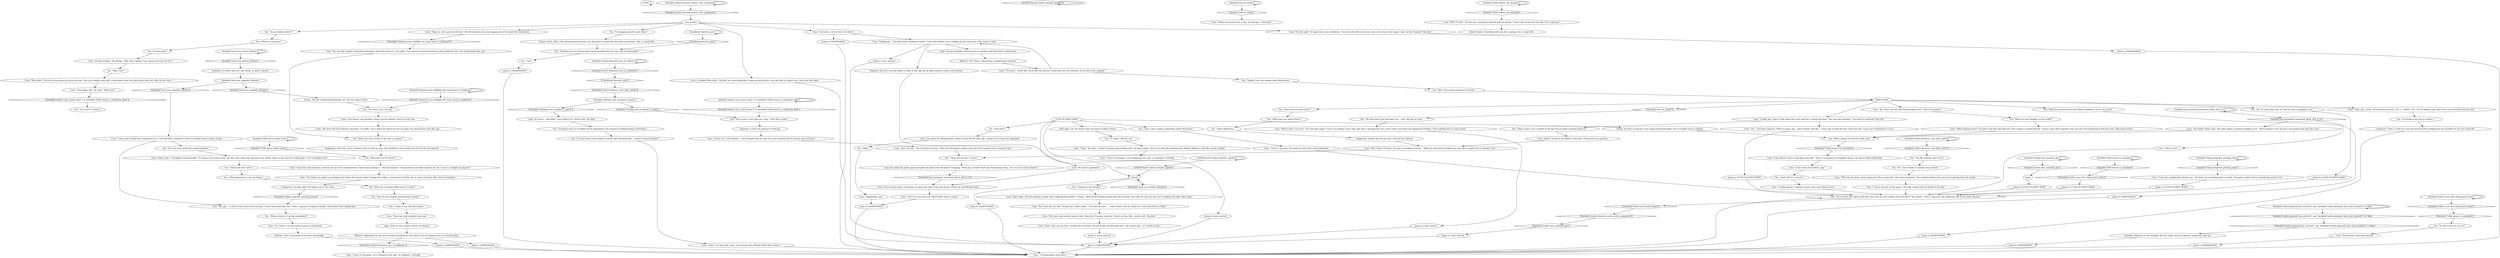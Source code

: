# PARTY / CUNO MAIN
# CUNO'S main hub inside whirling and on the island. It's like KIM MAIN
# ==================================================
digraph G {
	  0 [label="START"];
	  1 [label="input"];
	  2 [label="Cuno: \"We can take another look in the mini-tower, where the bed was.\" He sniffs. \"Let's check out where he shot my gimp. Ballistics shit. You should know that, pig.\""];
	  3 [label="Drama: The kid is admitting falsehood, sire. He just doesn't know."];
	  4 [label="IsTHCPresent(\"radical_feminist_agenda\")"];
	  5 [label="IsTHCPresent(\"radical_feminist_agenda\")", shape=diamond];
	  6 [label="!(IsTHCPresent(\"radical_feminist_agenda\"))", shape=diamond];
	  7 [label="Logic: Does he have a little *crush* on Lilienne?"];
	  8 [label="Jump to: [CUNO IN PARTY MAIN]"];
	  9 [label="Variable[\"auto.on_island\"]"];
	  10 [label="Variable[\"auto.on_island\"]", shape=diamond];
	  11 [label="!(Variable[\"auto.on_island\"])", shape=diamond];
	  12 [label="You: \"There seems to be a seafort in the bay. Do you know anything about it?\""];
	  13 [label="You: \"Well, I have been partying a lot lately...\""];
	  14 [label="Cuno: \"Sure thing, pig.\" He nods. \"What now?\""];
	  15 [label="Cuno: \"Goddamnit...\" He looks down, shaking his head. \"Cuno can't believe you're making up shit about him. This needs to stop.\""];
	  16 [label="You: \"You ever been inside the ruined building?\""];
	  17 [label="You: \"Except what?\""];
	  18 [label="Cuno: \"Cuno doesn't want to talk about this shit.\" There is a moment of thoughtful silence. He almost looks behind him."];
	  19 [label="You: \"Do you think he did it?\""];
	  20 [label="You: \"How do you think the questioning is going?\""];
	  21 [label="Variable[\"TASK.check_seafort_done\"]"];
	  22 [label="Variable[\"TASK.check_seafort_done\"]", shape=diamond];
	  23 [label="!(Variable[\"TASK.check_seafort_done\"])", shape=diamond];
	  24 [label="Jump to: [MARTINAISE]"];
	  25 [label="You: \"So who's side are you on?\""];
	  26 [label="Variable[\"seafort.phasmid_has_arrived\"]  and  Variable[\"seafort.phasmid_intro_hub_reached\"] == false"];
	  27 [label="Variable[\"seafort.phasmid_has_arrived\"]  and  Variable[\"seafort.phasmid_intro_hub_reached\"] == false", shape=diamond];
	  28 [label="!(Variable[\"seafort.phasmid_has_arrived\"]  and  Variable[\"seafort.phasmid_intro_hub_reached\"] == false)", shape=diamond];
	  29 [label="Cuno: \"A fucking giant stick insect...\""];
	  30 [label="MARTINAISE"];
	  31 [label="Cuno: \"You gotta hit *Magnesolam*, when you get off the train, pig. I always hit it to get the mag back.\""];
	  32 [label="Cuno: \"You know... break shit, throw shit into the sea, throw shit into the windows, throw shit at the seagulls.\""];
	  33 [label="Jump to: [MARTINAISE]"];
	  34 [label="Cuno: \"You bet, pig!\" He appreciates your validation. \"Cuno lives the life to the max. Lives every day to the mega. Cuno's in the *moment* like that.\""];
	  35 [label="You: \"I'm trying to get him to confess...\""];
	  36 [label="Rhetoric: This is the extent of the boy's knowledge."];
	  37 [label="Variable[\"jam.horseback_monument_know_who_it_is\"]"];
	  38 [label="Variable[\"jam.horseback_monument_know_who_it_is\"]", shape=diamond];
	  39 [label="!(Variable[\"jam.horseback_monument_know_who_it_is\"])", shape=diamond];
	  40 [label="Jump to: [CUNO IN PARTY MAIN]"];
	  41 [label="Variable[\"seafort.deserter_cuno_fake_switch\"]"];
	  42 [label="Variable[\"seafort.deserter_cuno_fake_switch\"]", shape=diamond];
	  43 [label="!(Variable[\"seafort.deserter_cuno_fake_switch\"])", shape=diamond];
	  44 [label="Variable[\"seafort.kimswitch_lets_do_ballistics\"]"];
	  45 [label="Variable[\"seafort.kimswitch_lets_do_ballistics\"]", shape=diamond];
	  46 [label="!(Variable[\"seafort.kimswitch_lets_do_ballistics\"])", shape=diamond];
	  47 [label="You: \"Small time shit. Got it.\""];
	  48 [label="Rhetoric: The *Train*. Speed-Train. Amphetamine Express."];
	  49 [label="Jump to: [MARTINAISE]"];
	  50 [label="Jump to: [MARTINAISE]"];
	  51 [label="You: \"You like Lilienne, don't you?\""];
	  52 [label="Variable[\"seafort.cuno_switch_done\"]  or Variable[\"TASK.extract_a_confession_done\"]"];
	  53 [label="Variable[\"seafort.cuno_switch_done\"]  or Variable[\"TASK.extract_a_confession_done\"]", shape=diamond];
	  54 [label="!(Variable[\"seafort.cuno_switch_done\"]  or Variable[\"TASK.extract_a_confession_done\"])", shape=diamond];
	  55 [label="Jump to: [CUNO IN PARTY MAIN]"];
	  56 [label="Cuno: \"Ah, Cuno's not into that hallucinogenic shit -- that's for pussies.\""];
	  57 [label="You: \"Thanks Cuno, but enough about Martinaise.\""];
	  58 [label="You: \"Cool.\""];
	  59 [label="Cuno: \"Cool place. Lot's of shit to do there.\""];
	  60 [label="You: \"What can I put on him, to get him to confess?\""];
	  61 [label="Suggestion: Good one, Cuno. It doesn't have to hold in court. Just establish a line of sight and he'll do the rest himself."];
	  62 [label="Cuno: \"He's into some ancient warrior shit. Hate shit. Pressure cook him. Push it on him, like -- motive shit. Pig style.\""];
	  63 [label="Jump to: [cuno_motive]"];
	  64 [label="Jump to: [cuno_motive]"];
	  65 [label="Empathy: Being put in the spotlight like this makes him feel exposed, makes him lash out."];
	  66 [label="Variable[\"seafort.cuno_first_island_greet_done\"]"];
	  67 [label="Variable[\"seafort.cuno_first_island_greet_done\"]", shape=diamond];
	  68 [label="!(Variable[\"seafort.cuno_first_island_greet_done\"])", shape=diamond];
	  69 [label="Cuno: \"Cuno's a pig now.\" He picks his tooth with a dirty fingernail."];
	  70 [label="Cuno: \"Shoot,\" he says with a nod. \"Cuno knows this shithole better than anyone.\""];
	  71 [label="Cuno: \"Totally, pig. Cuno's in the same shit every time he's coming off speed.\" His tone gets parental. \"You need to *medicate* that shit.\""];
	  72 [label="You: \"Whose statue is it on the roundabout?\""];
	  73 [label="Jump to: [MARTINAISE]"];
	  74 [label="You: \"Like what?\""];
	  75 [label="You: \"I want to buy the FALN pants.\""];
	  76 [label="Cuno: \"Good.\" He nods. \"I think it's going really fucking well.\" He leans closer. \"Just cut it with the punching shit, alright? Makes us look like we got nothing.\""];
	  77 [label="Cuno: \"Well *I* don't,\" the kid says, pointing to himself with his thumb. \"Cuno's got no time for this shit. He's a pig now.\""];
	  78 [label="You: \"We still need to get him back, but... yeah. We got our man.\""];
	  79 [label="Cuno: \"Talk to Cuno.\""];
	  80 [label="Cuno: \"Cuno used to hang there sometimes. It's a real shit-hole. Everyone is old or a fucking drunk or dead, except...\""];
	  81 [label="Jump to: [MARTINAISE]"];
	  82 [label="cuno_motive"];
	  83 [label="Cuno: \"Cuno's in the game. Let's fucking do this, pig.\" he whispers, excitedly."];
	  84 [label="Cuno: \"Well. There's the gun,\" he says, scratching his head... \"Why you still haven't picked it up and used it against him is beyond Cuno.\""];
	  85 [label="Jump to: [MARTINAISE]"];
	  86 [label="Jump to: [CUNO IN PARTY MAIN]"];
	  87 [label="Half Light: Liar. He doesn't have the guts to climb in there."];
	  88 [label="You: \"Cuno, I have couple of questions about Martinaise.\""];
	  89 [label="You: \"Let's move!\" [Leave.]"];
	  90 [label="Cuno: \"Okay, so, we've got the old fuck.\" The kid whispers, his eyes bugging out of his skull with excitement."];
	  91 [label="You: \"What am I missing? What haven't I done?\""];
	  92 [label="Cuno: \"Locust city?\" He swallows. \"Cuno dropped that art shit coz Cuno's fucking *poor* and has shit for brains.\""];
	  93 [label="Cuno: \"You better not make Cuno fucking *cry* about his art-shit, okay? Change the subject, Cuno doesn't do that shit no more. Fuck that shit, fuck *everything*.\""];
	  94 [label="Logic: He was probably collecting tare or stealing stuff that wasn't nailed down."];
	  95 [label="You: \"It's okay, I like her too.\""];
	  96 [label="Variable[\"character.cuno_halflight_liar_hasnt_been_to_hiddeout\"]"];
	  97 [label="Variable[\"character.cuno_halflight_liar_hasnt_been_to_hiddeout\"]", shape=diamond];
	  98 [label="!(Variable[\"character.cuno_halflight_liar_hasnt_been_to_hiddeout\"])", shape=diamond];
	  99 [label="Variable[\"TASK.inspect_the_phasmid\"]"];
	  100 [label="Variable[\"TASK.inspect_the_phasmid\"]", shape=diamond];
	  101 [label="!(Variable[\"TASK.inspect_the_phasmid\"])", shape=diamond];
	  102 [label="Cuno: \"What do you mean, what's going on? This is good shit.\" He seems surprised. \"You wouldn't believe the crap Cuno's getting from the trucks.\""];
	  103 [label="Cuno: \"If you wanna take a real blasto, go down the coast to the old church, where the speedfreaks hang.\""];
	  104 [label="Jump to: [MARTINAISE]"];
	  105 [label="You: \"Have you ever been there?\""];
	  106 [label="You: \"Anything you can tell me about the boardwalk with the ruins and the fishmarket?\""];
	  107 [label="Jump to: [cuno_motive]"];
	  108 [label="You: \"What happened to your art thing?\""];
	  109 [label="Cuno: The kid nods, obviously relieved."];
	  110 [label="Cuno: \"Whose side's Cuno on?!\" His tone gets angry. \"Cuno's on fucking Cuno's side, pig! This is beneath the Cuno. Don't talk to me about this playground bullshit. You're getting shit in Cuno's head.\""];
	  111 [label="Cuno: \"Makes you proud to be a pig,\" the kid says. \"Oink oink.\""];
	  112 [label="Cuno: \"Fucking island is spooky as fuck. Cuno never liked it here.\""];
	  113 [label="Cuno: \"Cuno ain't spoiling this shit for you.\" He gives you something akin to a wink. \"You gotta climb in there yourself and check it out.\""];
	  114 [label="Empathy: You know who isn't old, drunk, or dead? Lilienne."];
	  115 [label="Empathy: Just don't ask him about it. Boys in that age can be quite sensitive about such matters."];
	  116 [label="You: \"I'm sorry, Cuno. I'll stop.\""];
	  117 [label="Jump to: [MARTINAISE]"];
	  118 [label="You: \"I'm pretty sure it's of Filippe III the Squanderer, the greatest of Flippian kings of Revachol...\""];
	  119 [label="Jump to: [cuno_motive]"];
	  120 [label="You: \"Your secret is safe with me, Cuno.\" (Give him a wink.)"];
	  121 [label="Variable[\"TASK.return_to_mainland\"]"];
	  122 [label="Variable[\"TASK.return_to_mainland\"]", shape=diamond];
	  123 [label="!(Variable[\"TASK.return_to_mainland\"])", shape=diamond];
	  124 [label="Cuno: \"Cuno is present on the scene.\" He looks around with his hands on his hips."];
	  125 [label="You: \"What have you gotten there?\""];
	  126 [label="Cuno: \"Yeah, yeah...\" He fidgets uncomfortably. \"Of course Cuno's been there, but that was a long time ago and I was fucked. Been on the train for fucking days. Can't remember shit.\""];
	  127 [label="Cuno: \"Cuno's been everywhere, pig.\""];
	  128 [label="Composure: That is a look of a man who knows he'll be looking over his shoulder for the rest of his life."];
	  129 [label="Cuno: \"Yes, Cuno can see that. You got this. Think of like...\" He rubs his nose. \"... what *other* shit he's done too. Cuno can tell he's a killer.\""];
	  130 [label="Suggestion: Sounds like the kid has a soft spot for Lilienne."];
	  131 [label="Cuno: \"Yeah?\" He places his hands on the hips, waiting for your question."];
	  132 [label="Cuno: \"Yeah, pig... yeah.\" He scratches his head. \"It's a... seafort. For... It's for defence, pig. Don't bore Cuno with this historic shit.\""];
	  133 [label="You: \"What's going on with the traffic jam?\""];
	  134 [label="Jump to: [MARTINAISE]"];
	  135 [label="Cuno: \"That toxic shit's behind Cuno now.\""];
	  136 [label="Cuno: He unzips his jacket again and pulls the pants from the plastic wrapping. \"Here pig, we both FALN now. Performance Pigs. Let's try not to shit ourselves.\""];
	  137 [label="Variable[\"seafort.deserter_motive_with_companion\"]"];
	  138 [label="Variable[\"seafort.deserter_motive_with_companion\"]", shape=diamond];
	  139 [label="!(Variable[\"seafort.deserter_motive_with_companion\"])", shape=diamond];
	  140 [label="Variable[\"seafort.nest_mainhub_got\"]"];
	  141 [label="Variable[\"seafort.nest_mainhub_got\"]", shape=diamond];
	  142 [label="!(Variable[\"seafort.nest_mainhub_got\"])", shape=diamond];
	  143 [label="Cuno: \"Cuno's in the game. Let's fucking do this, pig.\" he whispers, excitedly."];
	  144 [label="Composure: You hear that? He thinks you're very close..."];
	  145 [label="Jump to: [CUNO IN PARTY MAIN]"];
	  146 [label="Rhetoric: Apparently he has never formed an opinion on the matter and isn't going to do so on the fly either."];
	  147 [label="Variable[\"yard.cuno_elchem_lilienne\"]"];
	  148 [label="Variable[\"yard.cuno_elchem_lilienne\"]", shape=diamond];
	  149 [label="!(Variable[\"yard.cuno_elchem_lilienne\"])", shape=diamond];
	  150 [label="You: \"About Martinaise...\""];
	  151 [label="Cuno: \"Oh, pig...\" A clever smile runs across his face. \"Cuno's done with that shit. Cuno's a pig now. Living the pig-life. That reaver shit's behind him.\""];
	  152 [label="You: \"What did *you* do there?\""];
	  153 [label="CheckItem(\"deserter_gun\")"];
	  154 [label="CheckItem(\"deserter_gun\")", shape=diamond];
	  155 [label="!(CheckItem(\"deserter_gun\"))", shape=diamond];
	  156 [label="Cuno: \"Also, the gun.\" The scratches his head. \"Why you still haven't picked it up and used it against him is beyond Cuno.\""];
	  157 [label="Empathy: A truly rare moment of self pity."];
	  158 [label="Cuno: \"What fucking secret?! You gotta stop this shit with me!\" He's trying to control himself. \"Cuno's a pig. We're partners now. You got to be professional with the Cuno. Talk sense to him.\""];
	  159 [label="Cuno: \"Uh...\" He looks confused. \"Well you know, pig... Shit's fucked. And like... Cuno's got no time for this small time shit. Cuno's got *enterprises* to run.\""];
	  160 [label="You: \"No, it's more than that. It's like the city is speaking to me.\""];
	  161 [label="You: \"What are your thoughts on the strike?\""];
	  162 [label="You: \"No, I don't think it's actually drug related...\""];
	  163 [label="Cuno: \"Wha-what?!\" His face turns almost as red as his hair. \"Are you fucking crazy, pig?! Cuno doesn't give two shits about that bird. Why do you even...?\""];
	  164 [label="Cuno: He nods in agreement."];
	  165 [label="You: \"Where is Cunoesse?\""];
	  166 [label="Cuno: A crooked little smile. \"Oh fuck, he's practically dyin' to big up how he did it. Just get him to cough it up. Cuno's got your back.\""];
	  167 [label="You: \"I'm slapping myself to get ideas!\""];
	  168 [label="You: \"Okay, let's do this.\" [Leave.]"];
	  169 [label="Drama: Good. Talk to him, demonstratively pick it up, then push it along with the other accusations. This is a good idea."];
	  170 [label="Cuno: \"Yeah, Cuno can see that,\" the kid says seriously. \"So can fuckin' murderoonie here. You should stop -- it's weird as fuck.\""];
	  171 [label="Logic: Of course -- why didn't *you* think of it?! Motive shit. Pig style."];
	  172 [label="Cuno: Cuno doesn't say anything. Stares out the window. You're on your own."];
	  173 [label="Cuno: \"You fuckin' better, pig!\" His index finger is pointed straight at you. \"We're partners now. You got to be professional with the Cuno.\""];
	  174 [label="You: \"Okay. Cool.\""];
	  175 [label="Variable[\"village.netpicker_greeting_done\"]"];
	  176 [label="Variable[\"village.netpicker_greeting_done\"]", shape=diamond];
	  177 [label="!(Variable[\"village.netpicker_greeting_done\"])", shape=diamond];
	  178 [label="Jump to: [cuno_motive]"];
	  179 [label="Cuno: \"We never did that ballistics shit here.\" He sniffs. \"Let's check out where he shot my gimp. You should know that shit, pig.\""];
	  180 [label="Inland Empire: Something tells you this is going to be a rough ride."];
	  181 [label="Drama: He tries to keep his voice casual and businesslike, but it trembles ever so slightly."];
	  182 [label="You: \"I've had these weird shakes recently. And something like... visions? Sounds familiar?\""];
	  183 [label="Cuno: \"If you know that history buff shit, then why are you fucking Cuno with this?\" He shrugs. \"Cuno's a pig now. Has important shit on his mind. Pig shit.\""];
	  184 [label="CUNO IN PARTY MAIN"];
	  185 [label="Jump to: [MARTINAISE]"];
	  186 [label="Cuno: \"She's okay,\" the kid suddenly speaks with a high pitched squeak. \"I mean... With all the fucking drunks and relics around, she's like the only one who isn't a walking shit hole. She's okay.\""];
	  187 [label="You: \"Mag?\""];
	  188 [label="Cuno: \"It's Cuno's,\" he says without pause or hesitation."];
	  189 [label="Cuno: \"Tell 'em Cuno sent you. They'll know what it means.\""];
	  190 [label="Jump to: [MARTINAISE]"];
	  191 [label="thehub"];
	  192 [label="Cuno: \"Except nothing.\" He shrugs. \"That shit is behind Cuno. Keep your nose out of it.\""];
	  193 [label="Variable[\"whirling.cuno_accepted_to_party\"]"];
	  194 [label="Variable[\"whirling.cuno_accepted_to_party\"]", shape=diamond];
	  195 [label="!(Variable[\"whirling.cuno_accepted_to_party\"])", shape=diamond];
	  196 [label="You: \"Lilienne is nice though.\""];
	  197 [label="You: \"What do you know about the village southwest, across the canal?\""];
	  198 [label="Cuno: \"Magnesium, pig.\""];
	  199 [label="You: \"Yeah? What's in there?\""];
	  200 [label="Variable[\"yard.cuno_empathy_lilienne\"]"];
	  201 [label="Variable[\"yard.cuno_empathy_lilienne\"]", shape=diamond];
	  202 [label="!(Variable[\"yard.cuno_empathy_lilienne\"])", shape=diamond];
	  203 [label="Cuno: \"Cuno had some business ventures set up in the neighbourhood. Had money coming in... But not anymore.\" He punches an invisible target in the air. \"Cuno's a straight-ass pig now.\""];
	  0 -> 0
	  1 -> 40
	  2 -> 60
	  3 -> 116
	  4 -> 4
	  4 -> 5
	  5 -> 191
	  6 -> 6
	  7 -> 146
	  8 -> 183
	  9 -> 9
	  9 -> 10
	  10 -> 111
	  11 -> 78
	  12 -> 131
	  13 -> 30
	  14 -> 54
	  15 -> 115
	  15 -> 94
	  15 -> 119
	  16 -> 126
	  17 -> 192
	  18 -> 127
	  19 -> 165
	  20 -> 75
	  21 -> 21
	  21 -> 22
	  22 -> 152
	  23 -> 139
	  24 -> 29
	  25 -> 109
	  26 -> 26
	  26 -> 27
	  27 -> 28
	  28 -> 65
	  29 -> 183
	  30 -> 160
	  30 -> 132
	  30 -> 197
	  30 -> 71
	  30 -> 105
	  30 -> 11
	  30 -> 56
	  31 -> 187
	  32 -> 57
	  32 -> 15
	  33 -> 29
	  34 -> 49
	  35 -> 128
	  36 -> 104
	  37 -> 37
	  37 -> 38
	  38 -> 117
	  38 -> 173
	  39 -> 103
	  40 -> 183
	  41 -> 41
	  41 -> 42
	  42 -> 51
	  43 -> 193
	  44 -> 44
	  44 -> 45
	  45 -> 155
	  46 -> 83
	  47 -> 108
	  48 -> 32
	  49 -> 29
	  50 -> 29
	  51 -> 162
	  52 -> 52
	  52 -> 53
	  53 -> 120
	  54 -> 89
	  55 -> 183
	  56 -> 161
	  57 -> 13
	  58 -> 33
	  59 -> 73
	  59 -> 15
	  60 -> 61
	  61 -> 152
	  62 -> 170
	  63 -> 81
	  64 -> 81
	  65 -> 185
	  66 -> 66
	  66 -> 67
	  67 -> 123
	  68 -> 8
	  69 -> 183
	  70 -> 29
	  71 -> 12
	  71 -> 159
	  72 -> 188
	  73 -> 29
	  74 -> 31
	  75 -> 135
	  76 -> 143
	  77 -> 180
	  78 -> 110
	  79 -> 183
	  80 -> 16
	  80 -> 151
	  81 -> 29
	  82 -> 34
	  82 -> 166
	  82 -> 167
	  82 -> 19
	  82 -> 90
	  82 -> 59
	  84 -> 168
	  85 -> 29
	  86 -> 183
	  87 -> 95
	  88 -> 69
	  90 -> 98
	  91 -> 20
	  92 -> 156
	  93 -> 144
	  94 -> 48
	  95 -> 76
	  96 -> 96
	  96 -> 97
	  97 -> 116
	  98 -> 2
	  99 -> 99
	  99 -> 100
	  100 -> 77
	  101 -> 18
	  102 -> 124
	  103 -> 189
	  104 -> 29
	  105 -> 125
	  106 -> 58
	  107 -> 81
	  108 -> 91
	  109 -> 190
	  110 -> 64
	  112 -> 183
	  113 -> 86
	  114 -> 200
	  115 -> 191
	  116 -> 172
	  117 -> 29
	  118 -> 182
	  119 -> 81
	  120 -> 157
	  121 -> 121
	  121 -> 122
	  122 -> 68
	  123 -> 25
	  124 -> 183
	  125 -> 150
	  126 -> 47
	  127 -> 199
	  128 -> 134
	  129 -> 62
	  130 -> 84
	  131 -> 84
	  132 -> 35
	  133 -> 101
	  134 -> 29
	  135 -> 7
	  136 -> 39
	  137 -> 137
	  137 -> 138
	  138 -> 82
	  139 -> 142
	  140 -> 140
	  140 -> 141
	  141 -> 1
	  142 -> 178
	  144 -> 177
	  145 -> 183
	  146 -> 24
	  146 -> 46
	  147 -> 147
	  147 -> 148
	  148 -> 114
	  149 -> 191
	  150 -> 130
	  151 -> 72
	  152 -> 203
	  153 -> 153
	  153 -> 154
	  154 -> 106
	  155 -> 43
	  156 -> 168
	  157 -> 92
	  158 -> 133
	  159 -> 145
	  160 -> 55
	  161 -> 158
	  162 -> 102
	  163 -> 14
	  164 -> 103
	  165 -> 17
	  166 -> 81
	  167 -> 169
	  168 -> 136
	  169 -> 106
	  170 -> 63
	  171 -> 118
	  172 -> 179
	  173 -> 133
	  174 -> 163
	  175 -> 176
	  175 -> 175
	  176 -> 113
	  177 -> 151
	  178 -> 81
	  179 -> 60
	  181 -> 133
	  182 -> 70
	  183 -> 23
	  184 -> 164
	  184 -> 74
	  184 -> 107
	  184 -> 181
	  184 -> 87
	  184 -> 88
	  185 -> 29
	  186 -> 129
	  187 -> 198
	  188 -> 36
	  189 -> 85
	  190 -> 29
	  191 -> 50
	  191 -> 196
	  191 -> 149
	  192 -> 174
	  193 -> 194
	  193 -> 195
	  194 -> 120
	  195 -> 171
	  196 -> 186
	  197 -> 79
	  198 -> 85
	  199 -> 112
	  200 -> 201
	  200 -> 202
	  201 -> 3
	  202 -> 80
	  203 -> 93
}

